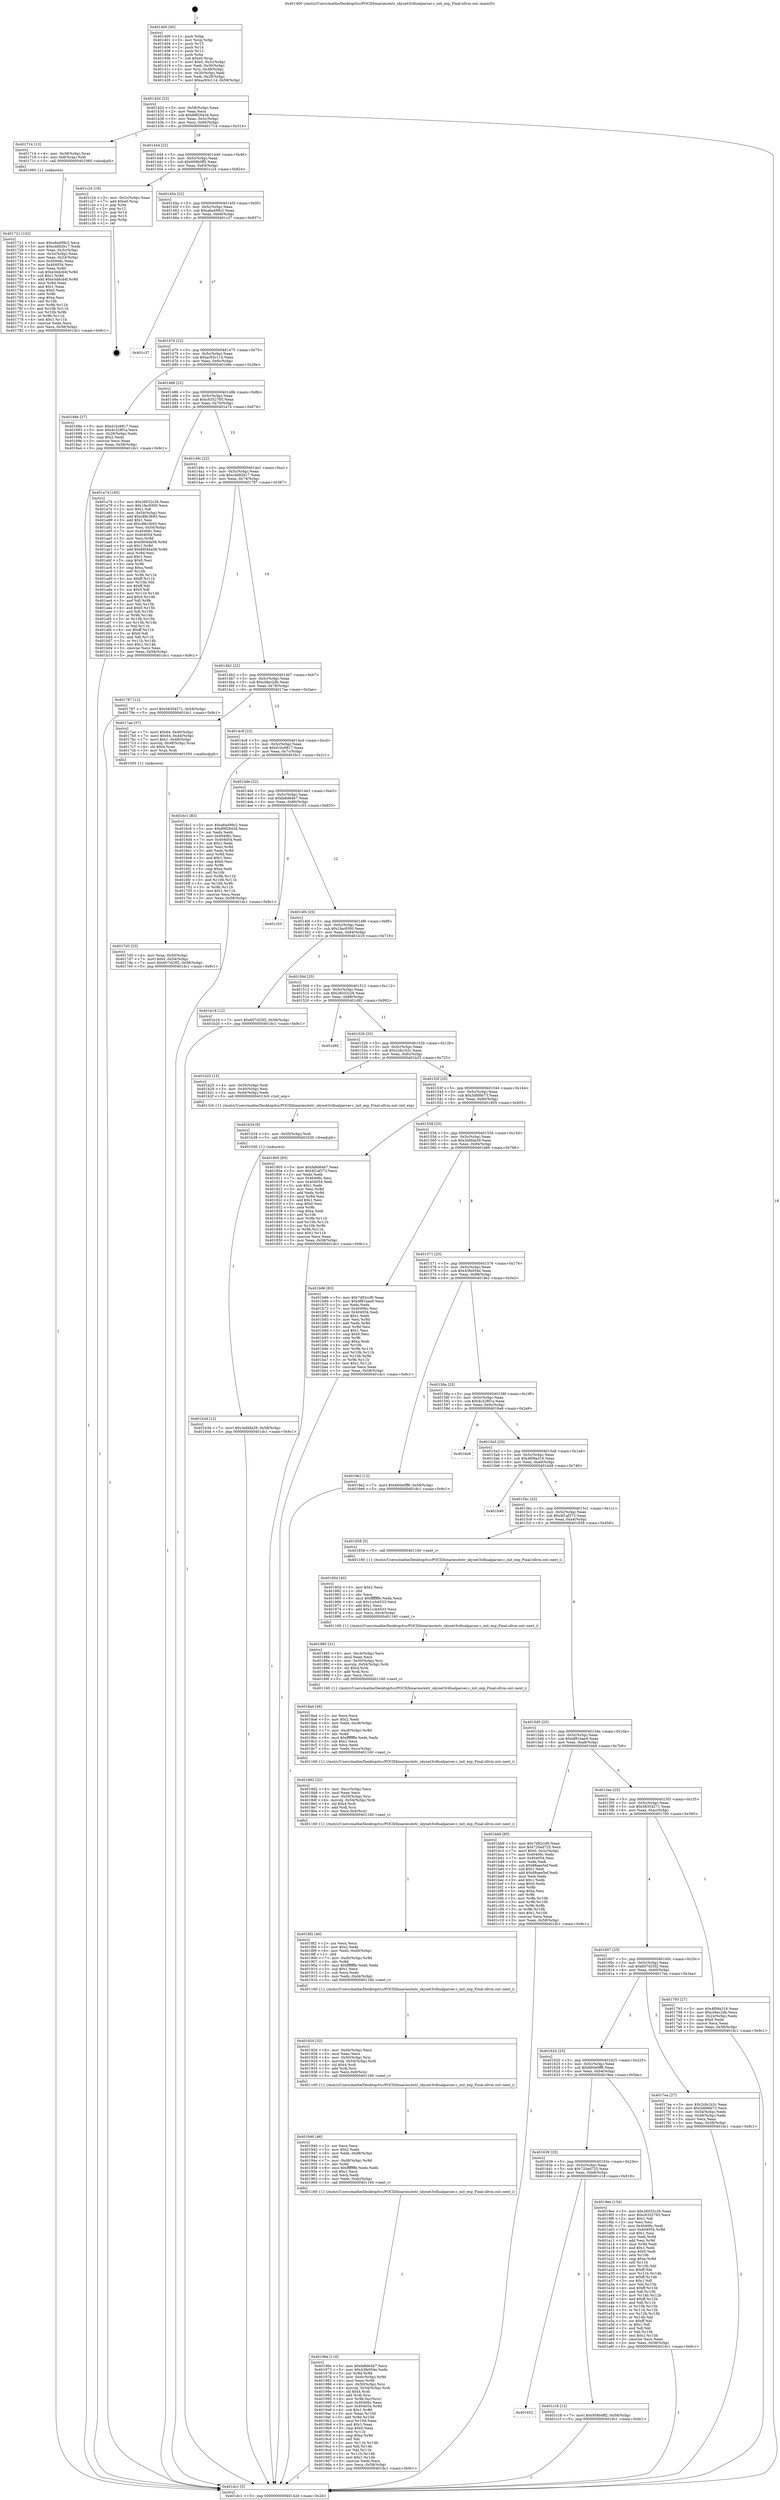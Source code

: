 digraph "0x401400" {
  label = "0x401400 (/mnt/c/Users/mathe/Desktop/tcc/POCII/binaries/extr_skynet3rdlualparser.c_init_exp_Final-ollvm.out::main(0))"
  labelloc = "t"
  node[shape=record]

  Entry [label="",width=0.3,height=0.3,shape=circle,fillcolor=black,style=filled]
  "0x40142d" [label="{
     0x40142d [23]\l
     | [instrs]\l
     &nbsp;&nbsp;0x40142d \<+3\>: mov -0x58(%rbp),%eax\l
     &nbsp;&nbsp;0x401430 \<+2\>: mov %eax,%ecx\l
     &nbsp;&nbsp;0x401432 \<+6\>: sub $0x89f2843d,%ecx\l
     &nbsp;&nbsp;0x401438 \<+3\>: mov %eax,-0x5c(%rbp)\l
     &nbsp;&nbsp;0x40143b \<+3\>: mov %ecx,-0x60(%rbp)\l
     &nbsp;&nbsp;0x40143e \<+6\>: je 0000000000401714 \<main+0x314\>\l
  }"]
  "0x401714" [label="{
     0x401714 [13]\l
     | [instrs]\l
     &nbsp;&nbsp;0x401714 \<+4\>: mov -0x38(%rbp),%rax\l
     &nbsp;&nbsp;0x401718 \<+4\>: mov 0x8(%rax),%rdi\l
     &nbsp;&nbsp;0x40171c \<+5\>: call 0000000000401060 \<atoi@plt\>\l
     | [calls]\l
     &nbsp;&nbsp;0x401060 \{1\} (unknown)\l
  }"]
  "0x401444" [label="{
     0x401444 [22]\l
     | [instrs]\l
     &nbsp;&nbsp;0x401444 \<+5\>: jmp 0000000000401449 \<main+0x49\>\l
     &nbsp;&nbsp;0x401449 \<+3\>: mov -0x5c(%rbp),%eax\l
     &nbsp;&nbsp;0x40144c \<+5\>: sub $0x958b0ff2,%eax\l
     &nbsp;&nbsp;0x401451 \<+3\>: mov %eax,-0x64(%rbp)\l
     &nbsp;&nbsp;0x401454 \<+6\>: je 0000000000401c24 \<main+0x824\>\l
  }"]
  Exit [label="",width=0.3,height=0.3,shape=circle,fillcolor=black,style=filled,peripheries=2]
  "0x401c24" [label="{
     0x401c24 [19]\l
     | [instrs]\l
     &nbsp;&nbsp;0x401c24 \<+3\>: mov -0x2c(%rbp),%eax\l
     &nbsp;&nbsp;0x401c27 \<+7\>: add $0xe0,%rsp\l
     &nbsp;&nbsp;0x401c2e \<+1\>: pop %rbx\l
     &nbsp;&nbsp;0x401c2f \<+2\>: pop %r12\l
     &nbsp;&nbsp;0x401c31 \<+2\>: pop %r14\l
     &nbsp;&nbsp;0x401c33 \<+2\>: pop %r15\l
     &nbsp;&nbsp;0x401c35 \<+1\>: pop %rbp\l
     &nbsp;&nbsp;0x401c36 \<+1\>: ret\l
  }"]
  "0x40145a" [label="{
     0x40145a [22]\l
     | [instrs]\l
     &nbsp;&nbsp;0x40145a \<+5\>: jmp 000000000040145f \<main+0x5f\>\l
     &nbsp;&nbsp;0x40145f \<+3\>: mov -0x5c(%rbp),%eax\l
     &nbsp;&nbsp;0x401462 \<+5\>: sub $0xa6a499c2,%eax\l
     &nbsp;&nbsp;0x401467 \<+3\>: mov %eax,-0x68(%rbp)\l
     &nbsp;&nbsp;0x40146a \<+6\>: je 0000000000401c37 \<main+0x837\>\l
  }"]
  "0x401652" [label="{
     0x401652\l
  }", style=dashed]
  "0x401c37" [label="{
     0x401c37\l
  }", style=dashed]
  "0x401470" [label="{
     0x401470 [22]\l
     | [instrs]\l
     &nbsp;&nbsp;0x401470 \<+5\>: jmp 0000000000401475 \<main+0x75\>\l
     &nbsp;&nbsp;0x401475 \<+3\>: mov -0x5c(%rbp),%eax\l
     &nbsp;&nbsp;0x401478 \<+5\>: sub $0xac93c114,%eax\l
     &nbsp;&nbsp;0x40147d \<+3\>: mov %eax,-0x6c(%rbp)\l
     &nbsp;&nbsp;0x401480 \<+6\>: je 000000000040168e \<main+0x28e\>\l
  }"]
  "0x401c18" [label="{
     0x401c18 [12]\l
     | [instrs]\l
     &nbsp;&nbsp;0x401c18 \<+7\>: movl $0x958b0ff2,-0x58(%rbp)\l
     &nbsp;&nbsp;0x401c1f \<+5\>: jmp 0000000000401dc1 \<main+0x9c1\>\l
  }"]
  "0x40168e" [label="{
     0x40168e [27]\l
     | [instrs]\l
     &nbsp;&nbsp;0x40168e \<+5\>: mov $0xd1bc6817,%eax\l
     &nbsp;&nbsp;0x401693 \<+5\>: mov $0x4c328f1a,%ecx\l
     &nbsp;&nbsp;0x401698 \<+3\>: mov -0x28(%rbp),%edx\l
     &nbsp;&nbsp;0x40169b \<+3\>: cmp $0x2,%edx\l
     &nbsp;&nbsp;0x40169e \<+3\>: cmovne %ecx,%eax\l
     &nbsp;&nbsp;0x4016a1 \<+3\>: mov %eax,-0x58(%rbp)\l
     &nbsp;&nbsp;0x4016a4 \<+5\>: jmp 0000000000401dc1 \<main+0x9c1\>\l
  }"]
  "0x401486" [label="{
     0x401486 [22]\l
     | [instrs]\l
     &nbsp;&nbsp;0x401486 \<+5\>: jmp 000000000040148b \<main+0x8b\>\l
     &nbsp;&nbsp;0x40148b \<+3\>: mov -0x5c(%rbp),%eax\l
     &nbsp;&nbsp;0x40148e \<+5\>: sub $0xc6352765,%eax\l
     &nbsp;&nbsp;0x401493 \<+3\>: mov %eax,-0x70(%rbp)\l
     &nbsp;&nbsp;0x401496 \<+6\>: je 0000000000401a74 \<main+0x674\>\l
  }"]
  "0x401dc1" [label="{
     0x401dc1 [5]\l
     | [instrs]\l
     &nbsp;&nbsp;0x401dc1 \<+5\>: jmp 000000000040142d \<main+0x2d\>\l
  }"]
  "0x401400" [label="{
     0x401400 [45]\l
     | [instrs]\l
     &nbsp;&nbsp;0x401400 \<+1\>: push %rbp\l
     &nbsp;&nbsp;0x401401 \<+3\>: mov %rsp,%rbp\l
     &nbsp;&nbsp;0x401404 \<+2\>: push %r15\l
     &nbsp;&nbsp;0x401406 \<+2\>: push %r14\l
     &nbsp;&nbsp;0x401408 \<+2\>: push %r12\l
     &nbsp;&nbsp;0x40140a \<+1\>: push %rbx\l
     &nbsp;&nbsp;0x40140b \<+7\>: sub $0xe0,%rsp\l
     &nbsp;&nbsp;0x401412 \<+7\>: movl $0x0,-0x2c(%rbp)\l
     &nbsp;&nbsp;0x401419 \<+3\>: mov %edi,-0x30(%rbp)\l
     &nbsp;&nbsp;0x40141c \<+4\>: mov %rsi,-0x38(%rbp)\l
     &nbsp;&nbsp;0x401420 \<+3\>: mov -0x30(%rbp),%edi\l
     &nbsp;&nbsp;0x401423 \<+3\>: mov %edi,-0x28(%rbp)\l
     &nbsp;&nbsp;0x401426 \<+7\>: movl $0xac93c114,-0x58(%rbp)\l
  }"]
  "0x401b3d" [label="{
     0x401b3d [12]\l
     | [instrs]\l
     &nbsp;&nbsp;0x401b3d \<+7\>: movl $0x3efdda39,-0x58(%rbp)\l
     &nbsp;&nbsp;0x401b44 \<+5\>: jmp 0000000000401dc1 \<main+0x9c1\>\l
  }"]
  "0x401a74" [label="{
     0x401a74 [165]\l
     | [instrs]\l
     &nbsp;&nbsp;0x401a74 \<+5\>: mov $0x26032c26,%eax\l
     &nbsp;&nbsp;0x401a79 \<+5\>: mov $0x1fac9300,%ecx\l
     &nbsp;&nbsp;0x401a7e \<+2\>: mov $0x1,%dl\l
     &nbsp;&nbsp;0x401a80 \<+3\>: mov -0x54(%rbp),%esi\l
     &nbsp;&nbsp;0x401a83 \<+6\>: add $0xc88c3b93,%esi\l
     &nbsp;&nbsp;0x401a89 \<+3\>: add $0x1,%esi\l
     &nbsp;&nbsp;0x401a8c \<+6\>: sub $0xc88c3b93,%esi\l
     &nbsp;&nbsp;0x401a92 \<+3\>: mov %esi,-0x54(%rbp)\l
     &nbsp;&nbsp;0x401a95 \<+7\>: mov 0x40406c,%esi\l
     &nbsp;&nbsp;0x401a9c \<+7\>: mov 0x404054,%edi\l
     &nbsp;&nbsp;0x401aa3 \<+3\>: mov %esi,%r8d\l
     &nbsp;&nbsp;0x401aa6 \<+7\>: sub $0xfd04da58,%r8d\l
     &nbsp;&nbsp;0x401aad \<+4\>: sub $0x1,%r8d\l
     &nbsp;&nbsp;0x401ab1 \<+7\>: add $0xfd04da58,%r8d\l
     &nbsp;&nbsp;0x401ab8 \<+4\>: imul %r8d,%esi\l
     &nbsp;&nbsp;0x401abc \<+3\>: and $0x1,%esi\l
     &nbsp;&nbsp;0x401abf \<+3\>: cmp $0x0,%esi\l
     &nbsp;&nbsp;0x401ac2 \<+4\>: sete %r9b\l
     &nbsp;&nbsp;0x401ac6 \<+3\>: cmp $0xa,%edi\l
     &nbsp;&nbsp;0x401ac9 \<+4\>: setl %r10b\l
     &nbsp;&nbsp;0x401acd \<+3\>: mov %r9b,%r11b\l
     &nbsp;&nbsp;0x401ad0 \<+4\>: xor $0xff,%r11b\l
     &nbsp;&nbsp;0x401ad4 \<+3\>: mov %r10b,%bl\l
     &nbsp;&nbsp;0x401ad7 \<+3\>: xor $0xff,%bl\l
     &nbsp;&nbsp;0x401ada \<+3\>: xor $0x0,%dl\l
     &nbsp;&nbsp;0x401add \<+3\>: mov %r11b,%r14b\l
     &nbsp;&nbsp;0x401ae0 \<+4\>: and $0x0,%r14b\l
     &nbsp;&nbsp;0x401ae4 \<+3\>: and %dl,%r9b\l
     &nbsp;&nbsp;0x401ae7 \<+3\>: mov %bl,%r15b\l
     &nbsp;&nbsp;0x401aea \<+4\>: and $0x0,%r15b\l
     &nbsp;&nbsp;0x401aee \<+3\>: and %dl,%r10b\l
     &nbsp;&nbsp;0x401af1 \<+3\>: or %r9b,%r14b\l
     &nbsp;&nbsp;0x401af4 \<+3\>: or %r10b,%r15b\l
     &nbsp;&nbsp;0x401af7 \<+3\>: xor %r15b,%r14b\l
     &nbsp;&nbsp;0x401afa \<+3\>: or %bl,%r11b\l
     &nbsp;&nbsp;0x401afd \<+4\>: xor $0xff,%r11b\l
     &nbsp;&nbsp;0x401b01 \<+3\>: or $0x0,%dl\l
     &nbsp;&nbsp;0x401b04 \<+3\>: and %dl,%r11b\l
     &nbsp;&nbsp;0x401b07 \<+3\>: or %r11b,%r14b\l
     &nbsp;&nbsp;0x401b0a \<+4\>: test $0x1,%r14b\l
     &nbsp;&nbsp;0x401b0e \<+3\>: cmovne %ecx,%eax\l
     &nbsp;&nbsp;0x401b11 \<+3\>: mov %eax,-0x58(%rbp)\l
     &nbsp;&nbsp;0x401b14 \<+5\>: jmp 0000000000401dc1 \<main+0x9c1\>\l
  }"]
  "0x40149c" [label="{
     0x40149c [22]\l
     | [instrs]\l
     &nbsp;&nbsp;0x40149c \<+5\>: jmp 00000000004014a1 \<main+0xa1\>\l
     &nbsp;&nbsp;0x4014a1 \<+3\>: mov -0x5c(%rbp),%eax\l
     &nbsp;&nbsp;0x4014a4 \<+5\>: sub $0xcdd92b17,%eax\l
     &nbsp;&nbsp;0x4014a9 \<+3\>: mov %eax,-0x74(%rbp)\l
     &nbsp;&nbsp;0x4014ac \<+6\>: je 0000000000401787 \<main+0x387\>\l
  }"]
  "0x401b34" [label="{
     0x401b34 [9]\l
     | [instrs]\l
     &nbsp;&nbsp;0x401b34 \<+4\>: mov -0x50(%rbp),%rdi\l
     &nbsp;&nbsp;0x401b38 \<+5\>: call 0000000000401030 \<free@plt\>\l
     | [calls]\l
     &nbsp;&nbsp;0x401030 \{1\} (unknown)\l
  }"]
  "0x401787" [label="{
     0x401787 [12]\l
     | [instrs]\l
     &nbsp;&nbsp;0x401787 \<+7\>: movl $0x58354271,-0x58(%rbp)\l
     &nbsp;&nbsp;0x40178e \<+5\>: jmp 0000000000401dc1 \<main+0x9c1\>\l
  }"]
  "0x4014b2" [label="{
     0x4014b2 [22]\l
     | [instrs]\l
     &nbsp;&nbsp;0x4014b2 \<+5\>: jmp 00000000004014b7 \<main+0xb7\>\l
     &nbsp;&nbsp;0x4014b7 \<+3\>: mov -0x5c(%rbp),%eax\l
     &nbsp;&nbsp;0x4014ba \<+5\>: sub $0xcf4ec2db,%eax\l
     &nbsp;&nbsp;0x4014bf \<+3\>: mov %eax,-0x78(%rbp)\l
     &nbsp;&nbsp;0x4014c2 \<+6\>: je 00000000004017ae \<main+0x3ae\>\l
  }"]
  "0x401639" [label="{
     0x401639 [25]\l
     | [instrs]\l
     &nbsp;&nbsp;0x401639 \<+5\>: jmp 000000000040163e \<main+0x23e\>\l
     &nbsp;&nbsp;0x40163e \<+3\>: mov -0x5c(%rbp),%eax\l
     &nbsp;&nbsp;0x401641 \<+5\>: sub $0x720ad725,%eax\l
     &nbsp;&nbsp;0x401646 \<+6\>: mov %eax,-0xb8(%rbp)\l
     &nbsp;&nbsp;0x40164c \<+6\>: je 0000000000401c18 \<main+0x818\>\l
  }"]
  "0x4017ae" [label="{
     0x4017ae [37]\l
     | [instrs]\l
     &nbsp;&nbsp;0x4017ae \<+7\>: movl $0x64,-0x40(%rbp)\l
     &nbsp;&nbsp;0x4017b5 \<+7\>: movl $0x64,-0x44(%rbp)\l
     &nbsp;&nbsp;0x4017bc \<+7\>: movl $0x1,-0x48(%rbp)\l
     &nbsp;&nbsp;0x4017c3 \<+4\>: movslq -0x48(%rbp),%rax\l
     &nbsp;&nbsp;0x4017c7 \<+4\>: shl $0x4,%rax\l
     &nbsp;&nbsp;0x4017cb \<+3\>: mov %rax,%rdi\l
     &nbsp;&nbsp;0x4017ce \<+5\>: call 0000000000401050 \<malloc@plt\>\l
     | [calls]\l
     &nbsp;&nbsp;0x401050 \{1\} (unknown)\l
  }"]
  "0x4014c8" [label="{
     0x4014c8 [22]\l
     | [instrs]\l
     &nbsp;&nbsp;0x4014c8 \<+5\>: jmp 00000000004014cd \<main+0xcd\>\l
     &nbsp;&nbsp;0x4014cd \<+3\>: mov -0x5c(%rbp),%eax\l
     &nbsp;&nbsp;0x4014d0 \<+5\>: sub $0xd1bc6817,%eax\l
     &nbsp;&nbsp;0x4014d5 \<+3\>: mov %eax,-0x7c(%rbp)\l
     &nbsp;&nbsp;0x4014d8 \<+6\>: je 00000000004016c1 \<main+0x2c1\>\l
  }"]
  "0x4019ee" [label="{
     0x4019ee [134]\l
     | [instrs]\l
     &nbsp;&nbsp;0x4019ee \<+5\>: mov $0x26032c26,%eax\l
     &nbsp;&nbsp;0x4019f3 \<+5\>: mov $0xc6352765,%ecx\l
     &nbsp;&nbsp;0x4019f8 \<+2\>: mov $0x1,%dl\l
     &nbsp;&nbsp;0x4019fa \<+2\>: xor %esi,%esi\l
     &nbsp;&nbsp;0x4019fc \<+7\>: mov 0x40406c,%edi\l
     &nbsp;&nbsp;0x401a03 \<+8\>: mov 0x404054,%r8d\l
     &nbsp;&nbsp;0x401a0b \<+3\>: sub $0x1,%esi\l
     &nbsp;&nbsp;0x401a0e \<+3\>: mov %edi,%r9d\l
     &nbsp;&nbsp;0x401a11 \<+3\>: add %esi,%r9d\l
     &nbsp;&nbsp;0x401a14 \<+4\>: imul %r9d,%edi\l
     &nbsp;&nbsp;0x401a18 \<+3\>: and $0x1,%edi\l
     &nbsp;&nbsp;0x401a1b \<+3\>: cmp $0x0,%edi\l
     &nbsp;&nbsp;0x401a1e \<+4\>: sete %r10b\l
     &nbsp;&nbsp;0x401a22 \<+4\>: cmp $0xa,%r8d\l
     &nbsp;&nbsp;0x401a26 \<+4\>: setl %r11b\l
     &nbsp;&nbsp;0x401a2a \<+3\>: mov %r10b,%bl\l
     &nbsp;&nbsp;0x401a2d \<+3\>: xor $0xff,%bl\l
     &nbsp;&nbsp;0x401a30 \<+3\>: mov %r11b,%r14b\l
     &nbsp;&nbsp;0x401a33 \<+4\>: xor $0xff,%r14b\l
     &nbsp;&nbsp;0x401a37 \<+3\>: xor $0x1,%dl\l
     &nbsp;&nbsp;0x401a3a \<+3\>: mov %bl,%r15b\l
     &nbsp;&nbsp;0x401a3d \<+4\>: and $0xff,%r15b\l
     &nbsp;&nbsp;0x401a41 \<+3\>: and %dl,%r10b\l
     &nbsp;&nbsp;0x401a44 \<+3\>: mov %r14b,%r12b\l
     &nbsp;&nbsp;0x401a47 \<+4\>: and $0xff,%r12b\l
     &nbsp;&nbsp;0x401a4b \<+3\>: and %dl,%r11b\l
     &nbsp;&nbsp;0x401a4e \<+3\>: or %r10b,%r15b\l
     &nbsp;&nbsp;0x401a51 \<+3\>: or %r11b,%r12b\l
     &nbsp;&nbsp;0x401a54 \<+3\>: xor %r12b,%r15b\l
     &nbsp;&nbsp;0x401a57 \<+3\>: or %r14b,%bl\l
     &nbsp;&nbsp;0x401a5a \<+3\>: xor $0xff,%bl\l
     &nbsp;&nbsp;0x401a5d \<+3\>: or $0x1,%dl\l
     &nbsp;&nbsp;0x401a60 \<+2\>: and %dl,%bl\l
     &nbsp;&nbsp;0x401a62 \<+3\>: or %bl,%r15b\l
     &nbsp;&nbsp;0x401a65 \<+4\>: test $0x1,%r15b\l
     &nbsp;&nbsp;0x401a69 \<+3\>: cmovne %ecx,%eax\l
     &nbsp;&nbsp;0x401a6c \<+3\>: mov %eax,-0x58(%rbp)\l
     &nbsp;&nbsp;0x401a6f \<+5\>: jmp 0000000000401dc1 \<main+0x9c1\>\l
  }"]
  "0x4016c1" [label="{
     0x4016c1 [83]\l
     | [instrs]\l
     &nbsp;&nbsp;0x4016c1 \<+5\>: mov $0xa6a499c2,%eax\l
     &nbsp;&nbsp;0x4016c6 \<+5\>: mov $0x89f2843d,%ecx\l
     &nbsp;&nbsp;0x4016cb \<+2\>: xor %edx,%edx\l
     &nbsp;&nbsp;0x4016cd \<+7\>: mov 0x40406c,%esi\l
     &nbsp;&nbsp;0x4016d4 \<+7\>: mov 0x404054,%edi\l
     &nbsp;&nbsp;0x4016db \<+3\>: sub $0x1,%edx\l
     &nbsp;&nbsp;0x4016de \<+3\>: mov %esi,%r8d\l
     &nbsp;&nbsp;0x4016e1 \<+3\>: add %edx,%r8d\l
     &nbsp;&nbsp;0x4016e4 \<+4\>: imul %r8d,%esi\l
     &nbsp;&nbsp;0x4016e8 \<+3\>: and $0x1,%esi\l
     &nbsp;&nbsp;0x4016eb \<+3\>: cmp $0x0,%esi\l
     &nbsp;&nbsp;0x4016ee \<+4\>: sete %r9b\l
     &nbsp;&nbsp;0x4016f2 \<+3\>: cmp $0xa,%edi\l
     &nbsp;&nbsp;0x4016f5 \<+4\>: setl %r10b\l
     &nbsp;&nbsp;0x4016f9 \<+3\>: mov %r9b,%r11b\l
     &nbsp;&nbsp;0x4016fc \<+3\>: and %r10b,%r11b\l
     &nbsp;&nbsp;0x4016ff \<+3\>: xor %r10b,%r9b\l
     &nbsp;&nbsp;0x401702 \<+3\>: or %r9b,%r11b\l
     &nbsp;&nbsp;0x401705 \<+4\>: test $0x1,%r11b\l
     &nbsp;&nbsp;0x401709 \<+3\>: cmovne %ecx,%eax\l
     &nbsp;&nbsp;0x40170c \<+3\>: mov %eax,-0x58(%rbp)\l
     &nbsp;&nbsp;0x40170f \<+5\>: jmp 0000000000401dc1 \<main+0x9c1\>\l
  }"]
  "0x4014de" [label="{
     0x4014de [22]\l
     | [instrs]\l
     &nbsp;&nbsp;0x4014de \<+5\>: jmp 00000000004014e3 \<main+0xe3\>\l
     &nbsp;&nbsp;0x4014e3 \<+3\>: mov -0x5c(%rbp),%eax\l
     &nbsp;&nbsp;0x4014e6 \<+5\>: sub $0xfa8d64b7,%eax\l
     &nbsp;&nbsp;0x4014eb \<+3\>: mov %eax,-0x80(%rbp)\l
     &nbsp;&nbsp;0x4014ee \<+6\>: je 0000000000401c53 \<main+0x853\>\l
  }"]
  "0x401721" [label="{
     0x401721 [102]\l
     | [instrs]\l
     &nbsp;&nbsp;0x401721 \<+5\>: mov $0xa6a499c2,%ecx\l
     &nbsp;&nbsp;0x401726 \<+5\>: mov $0xcdd92b17,%edx\l
     &nbsp;&nbsp;0x40172b \<+3\>: mov %eax,-0x3c(%rbp)\l
     &nbsp;&nbsp;0x40172e \<+3\>: mov -0x3c(%rbp),%eax\l
     &nbsp;&nbsp;0x401731 \<+3\>: mov %eax,-0x24(%rbp)\l
     &nbsp;&nbsp;0x401734 \<+7\>: mov 0x40406c,%eax\l
     &nbsp;&nbsp;0x40173b \<+7\>: mov 0x404054,%esi\l
     &nbsp;&nbsp;0x401742 \<+3\>: mov %eax,%r8d\l
     &nbsp;&nbsp;0x401745 \<+7\>: sub $0xe3ddcd4f,%r8d\l
     &nbsp;&nbsp;0x40174c \<+4\>: sub $0x1,%r8d\l
     &nbsp;&nbsp;0x401750 \<+7\>: add $0xe3ddcd4f,%r8d\l
     &nbsp;&nbsp;0x401757 \<+4\>: imul %r8d,%eax\l
     &nbsp;&nbsp;0x40175b \<+3\>: and $0x1,%eax\l
     &nbsp;&nbsp;0x40175e \<+3\>: cmp $0x0,%eax\l
     &nbsp;&nbsp;0x401761 \<+4\>: sete %r9b\l
     &nbsp;&nbsp;0x401765 \<+3\>: cmp $0xa,%esi\l
     &nbsp;&nbsp;0x401768 \<+4\>: setl %r10b\l
     &nbsp;&nbsp;0x40176c \<+3\>: mov %r9b,%r11b\l
     &nbsp;&nbsp;0x40176f \<+3\>: and %r10b,%r11b\l
     &nbsp;&nbsp;0x401772 \<+3\>: xor %r10b,%r9b\l
     &nbsp;&nbsp;0x401775 \<+3\>: or %r9b,%r11b\l
     &nbsp;&nbsp;0x401778 \<+4\>: test $0x1,%r11b\l
     &nbsp;&nbsp;0x40177c \<+3\>: cmovne %edx,%ecx\l
     &nbsp;&nbsp;0x40177f \<+3\>: mov %ecx,-0x58(%rbp)\l
     &nbsp;&nbsp;0x401782 \<+5\>: jmp 0000000000401dc1 \<main+0x9c1\>\l
  }"]
  "0x40196e" [label="{
     0x40196e [116]\l
     | [instrs]\l
     &nbsp;&nbsp;0x40196e \<+5\>: mov $0xfa8d64b7,%ecx\l
     &nbsp;&nbsp;0x401973 \<+5\>: mov $0x43fe054e,%edx\l
     &nbsp;&nbsp;0x401978 \<+3\>: xor %r8d,%r8d\l
     &nbsp;&nbsp;0x40197b \<+7\>: mov -0xdc(%rbp),%r9d\l
     &nbsp;&nbsp;0x401982 \<+4\>: imul %eax,%r9d\l
     &nbsp;&nbsp;0x401986 \<+4\>: mov -0x50(%rbp),%rsi\l
     &nbsp;&nbsp;0x40198a \<+4\>: movslq -0x54(%rbp),%rdi\l
     &nbsp;&nbsp;0x40198e \<+4\>: shl $0x4,%rdi\l
     &nbsp;&nbsp;0x401992 \<+3\>: add %rdi,%rsi\l
     &nbsp;&nbsp;0x401995 \<+4\>: mov %r9d,0xc(%rsi)\l
     &nbsp;&nbsp;0x401999 \<+7\>: mov 0x40406c,%eax\l
     &nbsp;&nbsp;0x4019a0 \<+8\>: mov 0x404054,%r9d\l
     &nbsp;&nbsp;0x4019a8 \<+4\>: sub $0x1,%r8d\l
     &nbsp;&nbsp;0x4019ac \<+3\>: mov %eax,%r10d\l
     &nbsp;&nbsp;0x4019af \<+3\>: add %r8d,%r10d\l
     &nbsp;&nbsp;0x4019b2 \<+4\>: imul %r10d,%eax\l
     &nbsp;&nbsp;0x4019b6 \<+3\>: and $0x1,%eax\l
     &nbsp;&nbsp;0x4019b9 \<+3\>: cmp $0x0,%eax\l
     &nbsp;&nbsp;0x4019bc \<+4\>: sete %r11b\l
     &nbsp;&nbsp;0x4019c0 \<+4\>: cmp $0xa,%r9d\l
     &nbsp;&nbsp;0x4019c4 \<+3\>: setl %bl\l
     &nbsp;&nbsp;0x4019c7 \<+3\>: mov %r11b,%r14b\l
     &nbsp;&nbsp;0x4019ca \<+3\>: and %bl,%r14b\l
     &nbsp;&nbsp;0x4019cd \<+3\>: xor %bl,%r11b\l
     &nbsp;&nbsp;0x4019d0 \<+3\>: or %r11b,%r14b\l
     &nbsp;&nbsp;0x4019d3 \<+4\>: test $0x1,%r14b\l
     &nbsp;&nbsp;0x4019d7 \<+3\>: cmovne %edx,%ecx\l
     &nbsp;&nbsp;0x4019da \<+3\>: mov %ecx,-0x58(%rbp)\l
     &nbsp;&nbsp;0x4019dd \<+5\>: jmp 0000000000401dc1 \<main+0x9c1\>\l
  }"]
  "0x401c53" [label="{
     0x401c53\l
  }", style=dashed]
  "0x4014f4" [label="{
     0x4014f4 [25]\l
     | [instrs]\l
     &nbsp;&nbsp;0x4014f4 \<+5\>: jmp 00000000004014f9 \<main+0xf9\>\l
     &nbsp;&nbsp;0x4014f9 \<+3\>: mov -0x5c(%rbp),%eax\l
     &nbsp;&nbsp;0x4014fc \<+5\>: sub $0x1fac9300,%eax\l
     &nbsp;&nbsp;0x401501 \<+6\>: mov %eax,-0x84(%rbp)\l
     &nbsp;&nbsp;0x401507 \<+6\>: je 0000000000401b19 \<main+0x719\>\l
  }"]
  "0x401940" [label="{
     0x401940 [46]\l
     | [instrs]\l
     &nbsp;&nbsp;0x401940 \<+2\>: xor %ecx,%ecx\l
     &nbsp;&nbsp;0x401942 \<+5\>: mov $0x2,%edx\l
     &nbsp;&nbsp;0x401947 \<+6\>: mov %edx,-0xd8(%rbp)\l
     &nbsp;&nbsp;0x40194d \<+1\>: cltd\l
     &nbsp;&nbsp;0x40194e \<+7\>: mov -0xd8(%rbp),%r8d\l
     &nbsp;&nbsp;0x401955 \<+3\>: idiv %r8d\l
     &nbsp;&nbsp;0x401958 \<+6\>: imul $0xfffffffe,%edx,%edx\l
     &nbsp;&nbsp;0x40195e \<+3\>: sub $0x1,%ecx\l
     &nbsp;&nbsp;0x401961 \<+2\>: sub %ecx,%edx\l
     &nbsp;&nbsp;0x401963 \<+6\>: mov %edx,-0xdc(%rbp)\l
     &nbsp;&nbsp;0x401969 \<+5\>: call 0000000000401160 \<next_i\>\l
     | [calls]\l
     &nbsp;&nbsp;0x401160 \{1\} (/mnt/c/Users/mathe/Desktop/tcc/POCII/binaries/extr_skynet3rdlualparser.c_init_exp_Final-ollvm.out::next_i)\l
  }"]
  "0x401b19" [label="{
     0x401b19 [12]\l
     | [instrs]\l
     &nbsp;&nbsp;0x401b19 \<+7\>: movl $0x607d25f2,-0x58(%rbp)\l
     &nbsp;&nbsp;0x401b20 \<+5\>: jmp 0000000000401dc1 \<main+0x9c1\>\l
  }"]
  "0x40150d" [label="{
     0x40150d [25]\l
     | [instrs]\l
     &nbsp;&nbsp;0x40150d \<+5\>: jmp 0000000000401512 \<main+0x112\>\l
     &nbsp;&nbsp;0x401512 \<+3\>: mov -0x5c(%rbp),%eax\l
     &nbsp;&nbsp;0x401515 \<+5\>: sub $0x26032c26,%eax\l
     &nbsp;&nbsp;0x40151a \<+6\>: mov %eax,-0x88(%rbp)\l
     &nbsp;&nbsp;0x401520 \<+6\>: je 0000000000401d92 \<main+0x992\>\l
  }"]
  "0x401920" [label="{
     0x401920 [32]\l
     | [instrs]\l
     &nbsp;&nbsp;0x401920 \<+6\>: mov -0xd4(%rbp),%ecx\l
     &nbsp;&nbsp;0x401926 \<+3\>: imul %eax,%ecx\l
     &nbsp;&nbsp;0x401929 \<+4\>: mov -0x50(%rbp),%rsi\l
     &nbsp;&nbsp;0x40192d \<+4\>: movslq -0x54(%rbp),%rdi\l
     &nbsp;&nbsp;0x401931 \<+4\>: shl $0x4,%rdi\l
     &nbsp;&nbsp;0x401935 \<+3\>: add %rdi,%rsi\l
     &nbsp;&nbsp;0x401938 \<+3\>: mov %ecx,0x8(%rsi)\l
     &nbsp;&nbsp;0x40193b \<+5\>: call 0000000000401160 \<next_i\>\l
     | [calls]\l
     &nbsp;&nbsp;0x401160 \{1\} (/mnt/c/Users/mathe/Desktop/tcc/POCII/binaries/extr_skynet3rdlualparser.c_init_exp_Final-ollvm.out::next_i)\l
  }"]
  "0x401d92" [label="{
     0x401d92\l
  }", style=dashed]
  "0x401526" [label="{
     0x401526 [25]\l
     | [instrs]\l
     &nbsp;&nbsp;0x401526 \<+5\>: jmp 000000000040152b \<main+0x12b\>\l
     &nbsp;&nbsp;0x40152b \<+3\>: mov -0x5c(%rbp),%eax\l
     &nbsp;&nbsp;0x40152e \<+5\>: sub $0x2cfa1b2c,%eax\l
     &nbsp;&nbsp;0x401533 \<+6\>: mov %eax,-0x8c(%rbp)\l
     &nbsp;&nbsp;0x401539 \<+6\>: je 0000000000401b25 \<main+0x725\>\l
  }"]
  "0x4018f2" [label="{
     0x4018f2 [46]\l
     | [instrs]\l
     &nbsp;&nbsp;0x4018f2 \<+2\>: xor %ecx,%ecx\l
     &nbsp;&nbsp;0x4018f4 \<+5\>: mov $0x2,%edx\l
     &nbsp;&nbsp;0x4018f9 \<+6\>: mov %edx,-0xd0(%rbp)\l
     &nbsp;&nbsp;0x4018ff \<+1\>: cltd\l
     &nbsp;&nbsp;0x401900 \<+7\>: mov -0xd0(%rbp),%r8d\l
     &nbsp;&nbsp;0x401907 \<+3\>: idiv %r8d\l
     &nbsp;&nbsp;0x40190a \<+6\>: imul $0xfffffffe,%edx,%edx\l
     &nbsp;&nbsp;0x401910 \<+3\>: sub $0x1,%ecx\l
     &nbsp;&nbsp;0x401913 \<+2\>: sub %ecx,%edx\l
     &nbsp;&nbsp;0x401915 \<+6\>: mov %edx,-0xd4(%rbp)\l
     &nbsp;&nbsp;0x40191b \<+5\>: call 0000000000401160 \<next_i\>\l
     | [calls]\l
     &nbsp;&nbsp;0x401160 \{1\} (/mnt/c/Users/mathe/Desktop/tcc/POCII/binaries/extr_skynet3rdlualparser.c_init_exp_Final-ollvm.out::next_i)\l
  }"]
  "0x401b25" [label="{
     0x401b25 [15]\l
     | [instrs]\l
     &nbsp;&nbsp;0x401b25 \<+4\>: mov -0x50(%rbp),%rdi\l
     &nbsp;&nbsp;0x401b29 \<+3\>: mov -0x40(%rbp),%esi\l
     &nbsp;&nbsp;0x401b2c \<+3\>: mov -0x44(%rbp),%edx\l
     &nbsp;&nbsp;0x401b2f \<+5\>: call 00000000004013c0 \<init_exp\>\l
     | [calls]\l
     &nbsp;&nbsp;0x4013c0 \{1\} (/mnt/c/Users/mathe/Desktop/tcc/POCII/binaries/extr_skynet3rdlualparser.c_init_exp_Final-ollvm.out::init_exp)\l
  }"]
  "0x40153f" [label="{
     0x40153f [25]\l
     | [instrs]\l
     &nbsp;&nbsp;0x40153f \<+5\>: jmp 0000000000401544 \<main+0x144\>\l
     &nbsp;&nbsp;0x401544 \<+3\>: mov -0x5c(%rbp),%eax\l
     &nbsp;&nbsp;0x401547 \<+5\>: sub $0x3dfd6b73,%eax\l
     &nbsp;&nbsp;0x40154c \<+6\>: mov %eax,-0x90(%rbp)\l
     &nbsp;&nbsp;0x401552 \<+6\>: je 0000000000401805 \<main+0x405\>\l
  }"]
  "0x4018d2" [label="{
     0x4018d2 [32]\l
     | [instrs]\l
     &nbsp;&nbsp;0x4018d2 \<+6\>: mov -0xcc(%rbp),%ecx\l
     &nbsp;&nbsp;0x4018d8 \<+3\>: imul %eax,%ecx\l
     &nbsp;&nbsp;0x4018db \<+4\>: mov -0x50(%rbp),%rsi\l
     &nbsp;&nbsp;0x4018df \<+4\>: movslq -0x54(%rbp),%rdi\l
     &nbsp;&nbsp;0x4018e3 \<+4\>: shl $0x4,%rdi\l
     &nbsp;&nbsp;0x4018e7 \<+3\>: add %rdi,%rsi\l
     &nbsp;&nbsp;0x4018ea \<+3\>: mov %ecx,0x4(%rsi)\l
     &nbsp;&nbsp;0x4018ed \<+5\>: call 0000000000401160 \<next_i\>\l
     | [calls]\l
     &nbsp;&nbsp;0x401160 \{1\} (/mnt/c/Users/mathe/Desktop/tcc/POCII/binaries/extr_skynet3rdlualparser.c_init_exp_Final-ollvm.out::next_i)\l
  }"]
  "0x401805" [label="{
     0x401805 [83]\l
     | [instrs]\l
     &nbsp;&nbsp;0x401805 \<+5\>: mov $0xfa8d64b7,%eax\l
     &nbsp;&nbsp;0x40180a \<+5\>: mov $0x4f1af373,%ecx\l
     &nbsp;&nbsp;0x40180f \<+2\>: xor %edx,%edx\l
     &nbsp;&nbsp;0x401811 \<+7\>: mov 0x40406c,%esi\l
     &nbsp;&nbsp;0x401818 \<+7\>: mov 0x404054,%edi\l
     &nbsp;&nbsp;0x40181f \<+3\>: sub $0x1,%edx\l
     &nbsp;&nbsp;0x401822 \<+3\>: mov %esi,%r8d\l
     &nbsp;&nbsp;0x401825 \<+3\>: add %edx,%r8d\l
     &nbsp;&nbsp;0x401828 \<+4\>: imul %r8d,%esi\l
     &nbsp;&nbsp;0x40182c \<+3\>: and $0x1,%esi\l
     &nbsp;&nbsp;0x40182f \<+3\>: cmp $0x0,%esi\l
     &nbsp;&nbsp;0x401832 \<+4\>: sete %r9b\l
     &nbsp;&nbsp;0x401836 \<+3\>: cmp $0xa,%edi\l
     &nbsp;&nbsp;0x401839 \<+4\>: setl %r10b\l
     &nbsp;&nbsp;0x40183d \<+3\>: mov %r9b,%r11b\l
     &nbsp;&nbsp;0x401840 \<+3\>: and %r10b,%r11b\l
     &nbsp;&nbsp;0x401843 \<+3\>: xor %r10b,%r9b\l
     &nbsp;&nbsp;0x401846 \<+3\>: or %r9b,%r11b\l
     &nbsp;&nbsp;0x401849 \<+4\>: test $0x1,%r11b\l
     &nbsp;&nbsp;0x40184d \<+3\>: cmovne %ecx,%eax\l
     &nbsp;&nbsp;0x401850 \<+3\>: mov %eax,-0x58(%rbp)\l
     &nbsp;&nbsp;0x401853 \<+5\>: jmp 0000000000401dc1 \<main+0x9c1\>\l
  }"]
  "0x401558" [label="{
     0x401558 [25]\l
     | [instrs]\l
     &nbsp;&nbsp;0x401558 \<+5\>: jmp 000000000040155d \<main+0x15d\>\l
     &nbsp;&nbsp;0x40155d \<+3\>: mov -0x5c(%rbp),%eax\l
     &nbsp;&nbsp;0x401560 \<+5\>: sub $0x3efdda39,%eax\l
     &nbsp;&nbsp;0x401565 \<+6\>: mov %eax,-0x94(%rbp)\l
     &nbsp;&nbsp;0x40156b \<+6\>: je 0000000000401b66 \<main+0x766\>\l
  }"]
  "0x4018a4" [label="{
     0x4018a4 [46]\l
     | [instrs]\l
     &nbsp;&nbsp;0x4018a4 \<+2\>: xor %ecx,%ecx\l
     &nbsp;&nbsp;0x4018a6 \<+5\>: mov $0x2,%edx\l
     &nbsp;&nbsp;0x4018ab \<+6\>: mov %edx,-0xc8(%rbp)\l
     &nbsp;&nbsp;0x4018b1 \<+1\>: cltd\l
     &nbsp;&nbsp;0x4018b2 \<+7\>: mov -0xc8(%rbp),%r8d\l
     &nbsp;&nbsp;0x4018b9 \<+3\>: idiv %r8d\l
     &nbsp;&nbsp;0x4018bc \<+6\>: imul $0xfffffffe,%edx,%edx\l
     &nbsp;&nbsp;0x4018c2 \<+3\>: sub $0x1,%ecx\l
     &nbsp;&nbsp;0x4018c5 \<+2\>: sub %ecx,%edx\l
     &nbsp;&nbsp;0x4018c7 \<+6\>: mov %edx,-0xcc(%rbp)\l
     &nbsp;&nbsp;0x4018cd \<+5\>: call 0000000000401160 \<next_i\>\l
     | [calls]\l
     &nbsp;&nbsp;0x401160 \{1\} (/mnt/c/Users/mathe/Desktop/tcc/POCII/binaries/extr_skynet3rdlualparser.c_init_exp_Final-ollvm.out::next_i)\l
  }"]
  "0x401b66" [label="{
     0x401b66 [83]\l
     | [instrs]\l
     &nbsp;&nbsp;0x401b66 \<+5\>: mov $0x7d92ccf0,%eax\l
     &nbsp;&nbsp;0x401b6b \<+5\>: mov $0x4f81bae9,%ecx\l
     &nbsp;&nbsp;0x401b70 \<+2\>: xor %edx,%edx\l
     &nbsp;&nbsp;0x401b72 \<+7\>: mov 0x40406c,%esi\l
     &nbsp;&nbsp;0x401b79 \<+7\>: mov 0x404054,%edi\l
     &nbsp;&nbsp;0x401b80 \<+3\>: sub $0x1,%edx\l
     &nbsp;&nbsp;0x401b83 \<+3\>: mov %esi,%r8d\l
     &nbsp;&nbsp;0x401b86 \<+3\>: add %edx,%r8d\l
     &nbsp;&nbsp;0x401b89 \<+4\>: imul %r8d,%esi\l
     &nbsp;&nbsp;0x401b8d \<+3\>: and $0x1,%esi\l
     &nbsp;&nbsp;0x401b90 \<+3\>: cmp $0x0,%esi\l
     &nbsp;&nbsp;0x401b93 \<+4\>: sete %r9b\l
     &nbsp;&nbsp;0x401b97 \<+3\>: cmp $0xa,%edi\l
     &nbsp;&nbsp;0x401b9a \<+4\>: setl %r10b\l
     &nbsp;&nbsp;0x401b9e \<+3\>: mov %r9b,%r11b\l
     &nbsp;&nbsp;0x401ba1 \<+3\>: and %r10b,%r11b\l
     &nbsp;&nbsp;0x401ba4 \<+3\>: xor %r10b,%r9b\l
     &nbsp;&nbsp;0x401ba7 \<+3\>: or %r9b,%r11b\l
     &nbsp;&nbsp;0x401baa \<+4\>: test $0x1,%r11b\l
     &nbsp;&nbsp;0x401bae \<+3\>: cmovne %ecx,%eax\l
     &nbsp;&nbsp;0x401bb1 \<+3\>: mov %eax,-0x58(%rbp)\l
     &nbsp;&nbsp;0x401bb4 \<+5\>: jmp 0000000000401dc1 \<main+0x9c1\>\l
  }"]
  "0x401571" [label="{
     0x401571 [25]\l
     | [instrs]\l
     &nbsp;&nbsp;0x401571 \<+5\>: jmp 0000000000401576 \<main+0x176\>\l
     &nbsp;&nbsp;0x401576 \<+3\>: mov -0x5c(%rbp),%eax\l
     &nbsp;&nbsp;0x401579 \<+5\>: sub $0x43fe054e,%eax\l
     &nbsp;&nbsp;0x40157e \<+6\>: mov %eax,-0x98(%rbp)\l
     &nbsp;&nbsp;0x401584 \<+6\>: je 00000000004019e2 \<main+0x5e2\>\l
  }"]
  "0x401885" [label="{
     0x401885 [31]\l
     | [instrs]\l
     &nbsp;&nbsp;0x401885 \<+6\>: mov -0xc4(%rbp),%ecx\l
     &nbsp;&nbsp;0x40188b \<+3\>: imul %eax,%ecx\l
     &nbsp;&nbsp;0x40188e \<+4\>: mov -0x50(%rbp),%rsi\l
     &nbsp;&nbsp;0x401892 \<+4\>: movslq -0x54(%rbp),%rdi\l
     &nbsp;&nbsp;0x401896 \<+4\>: shl $0x4,%rdi\l
     &nbsp;&nbsp;0x40189a \<+3\>: add %rdi,%rsi\l
     &nbsp;&nbsp;0x40189d \<+2\>: mov %ecx,(%rsi)\l
     &nbsp;&nbsp;0x40189f \<+5\>: call 0000000000401160 \<next_i\>\l
     | [calls]\l
     &nbsp;&nbsp;0x401160 \{1\} (/mnt/c/Users/mathe/Desktop/tcc/POCII/binaries/extr_skynet3rdlualparser.c_init_exp_Final-ollvm.out::next_i)\l
  }"]
  "0x4019e2" [label="{
     0x4019e2 [12]\l
     | [instrs]\l
     &nbsp;&nbsp;0x4019e2 \<+7\>: movl $0x660e0ff8,-0x58(%rbp)\l
     &nbsp;&nbsp;0x4019e9 \<+5\>: jmp 0000000000401dc1 \<main+0x9c1\>\l
  }"]
  "0x40158a" [label="{
     0x40158a [25]\l
     | [instrs]\l
     &nbsp;&nbsp;0x40158a \<+5\>: jmp 000000000040158f \<main+0x18f\>\l
     &nbsp;&nbsp;0x40158f \<+3\>: mov -0x5c(%rbp),%eax\l
     &nbsp;&nbsp;0x401592 \<+5\>: sub $0x4c328f1a,%eax\l
     &nbsp;&nbsp;0x401597 \<+6\>: mov %eax,-0x9c(%rbp)\l
     &nbsp;&nbsp;0x40159d \<+6\>: je 00000000004016a9 \<main+0x2a9\>\l
  }"]
  "0x40185d" [label="{
     0x40185d [40]\l
     | [instrs]\l
     &nbsp;&nbsp;0x40185d \<+5\>: mov $0x2,%ecx\l
     &nbsp;&nbsp;0x401862 \<+1\>: cltd\l
     &nbsp;&nbsp;0x401863 \<+2\>: idiv %ecx\l
     &nbsp;&nbsp;0x401865 \<+6\>: imul $0xfffffffe,%edx,%ecx\l
     &nbsp;&nbsp;0x40186b \<+6\>: sub $0x1ccb4533,%ecx\l
     &nbsp;&nbsp;0x401871 \<+3\>: add $0x1,%ecx\l
     &nbsp;&nbsp;0x401874 \<+6\>: add $0x1ccb4533,%ecx\l
     &nbsp;&nbsp;0x40187a \<+6\>: mov %ecx,-0xc4(%rbp)\l
     &nbsp;&nbsp;0x401880 \<+5\>: call 0000000000401160 \<next_i\>\l
     | [calls]\l
     &nbsp;&nbsp;0x401160 \{1\} (/mnt/c/Users/mathe/Desktop/tcc/POCII/binaries/extr_skynet3rdlualparser.c_init_exp_Final-ollvm.out::next_i)\l
  }"]
  "0x4016a9" [label="{
     0x4016a9\l
  }", style=dashed]
  "0x4015a3" [label="{
     0x4015a3 [25]\l
     | [instrs]\l
     &nbsp;&nbsp;0x4015a3 \<+5\>: jmp 00000000004015a8 \<main+0x1a8\>\l
     &nbsp;&nbsp;0x4015a8 \<+3\>: mov -0x5c(%rbp),%eax\l
     &nbsp;&nbsp;0x4015ab \<+5\>: sub $0x4f08a316,%eax\l
     &nbsp;&nbsp;0x4015b0 \<+6\>: mov %eax,-0xa0(%rbp)\l
     &nbsp;&nbsp;0x4015b6 \<+6\>: je 0000000000401b49 \<main+0x749\>\l
  }"]
  "0x401620" [label="{
     0x401620 [25]\l
     | [instrs]\l
     &nbsp;&nbsp;0x401620 \<+5\>: jmp 0000000000401625 \<main+0x225\>\l
     &nbsp;&nbsp;0x401625 \<+3\>: mov -0x5c(%rbp),%eax\l
     &nbsp;&nbsp;0x401628 \<+5\>: sub $0x660e0ff8,%eax\l
     &nbsp;&nbsp;0x40162d \<+6\>: mov %eax,-0xb4(%rbp)\l
     &nbsp;&nbsp;0x401633 \<+6\>: je 00000000004019ee \<main+0x5ee\>\l
  }"]
  "0x401b49" [label="{
     0x401b49\l
  }", style=dashed]
  "0x4015bc" [label="{
     0x4015bc [25]\l
     | [instrs]\l
     &nbsp;&nbsp;0x4015bc \<+5\>: jmp 00000000004015c1 \<main+0x1c1\>\l
     &nbsp;&nbsp;0x4015c1 \<+3\>: mov -0x5c(%rbp),%eax\l
     &nbsp;&nbsp;0x4015c4 \<+5\>: sub $0x4f1af373,%eax\l
     &nbsp;&nbsp;0x4015c9 \<+6\>: mov %eax,-0xa4(%rbp)\l
     &nbsp;&nbsp;0x4015cf \<+6\>: je 0000000000401858 \<main+0x458\>\l
  }"]
  "0x4017ea" [label="{
     0x4017ea [27]\l
     | [instrs]\l
     &nbsp;&nbsp;0x4017ea \<+5\>: mov $0x2cfa1b2c,%eax\l
     &nbsp;&nbsp;0x4017ef \<+5\>: mov $0x3dfd6b73,%ecx\l
     &nbsp;&nbsp;0x4017f4 \<+3\>: mov -0x54(%rbp),%edx\l
     &nbsp;&nbsp;0x4017f7 \<+3\>: cmp -0x48(%rbp),%edx\l
     &nbsp;&nbsp;0x4017fa \<+3\>: cmovl %ecx,%eax\l
     &nbsp;&nbsp;0x4017fd \<+3\>: mov %eax,-0x58(%rbp)\l
     &nbsp;&nbsp;0x401800 \<+5\>: jmp 0000000000401dc1 \<main+0x9c1\>\l
  }"]
  "0x401858" [label="{
     0x401858 [5]\l
     | [instrs]\l
     &nbsp;&nbsp;0x401858 \<+5\>: call 0000000000401160 \<next_i\>\l
     | [calls]\l
     &nbsp;&nbsp;0x401160 \{1\} (/mnt/c/Users/mathe/Desktop/tcc/POCII/binaries/extr_skynet3rdlualparser.c_init_exp_Final-ollvm.out::next_i)\l
  }"]
  "0x4015d5" [label="{
     0x4015d5 [25]\l
     | [instrs]\l
     &nbsp;&nbsp;0x4015d5 \<+5\>: jmp 00000000004015da \<main+0x1da\>\l
     &nbsp;&nbsp;0x4015da \<+3\>: mov -0x5c(%rbp),%eax\l
     &nbsp;&nbsp;0x4015dd \<+5\>: sub $0x4f81bae9,%eax\l
     &nbsp;&nbsp;0x4015e2 \<+6\>: mov %eax,-0xa8(%rbp)\l
     &nbsp;&nbsp;0x4015e8 \<+6\>: je 0000000000401bb9 \<main+0x7b9\>\l
  }"]
  "0x4017d3" [label="{
     0x4017d3 [23]\l
     | [instrs]\l
     &nbsp;&nbsp;0x4017d3 \<+4\>: mov %rax,-0x50(%rbp)\l
     &nbsp;&nbsp;0x4017d7 \<+7\>: movl $0x0,-0x54(%rbp)\l
     &nbsp;&nbsp;0x4017de \<+7\>: movl $0x607d25f2,-0x58(%rbp)\l
     &nbsp;&nbsp;0x4017e5 \<+5\>: jmp 0000000000401dc1 \<main+0x9c1\>\l
  }"]
  "0x401bb9" [label="{
     0x401bb9 [95]\l
     | [instrs]\l
     &nbsp;&nbsp;0x401bb9 \<+5\>: mov $0x7d92ccf0,%eax\l
     &nbsp;&nbsp;0x401bbe \<+5\>: mov $0x720ad725,%ecx\l
     &nbsp;&nbsp;0x401bc3 \<+7\>: movl $0x0,-0x2c(%rbp)\l
     &nbsp;&nbsp;0x401bca \<+7\>: mov 0x40406c,%edx\l
     &nbsp;&nbsp;0x401bd1 \<+7\>: mov 0x404054,%esi\l
     &nbsp;&nbsp;0x401bd8 \<+2\>: mov %edx,%edi\l
     &nbsp;&nbsp;0x401bda \<+6\>: sub $0x88aee5ef,%edi\l
     &nbsp;&nbsp;0x401be0 \<+3\>: sub $0x1,%edi\l
     &nbsp;&nbsp;0x401be3 \<+6\>: add $0x88aee5ef,%edi\l
     &nbsp;&nbsp;0x401be9 \<+3\>: imul %edi,%edx\l
     &nbsp;&nbsp;0x401bec \<+3\>: and $0x1,%edx\l
     &nbsp;&nbsp;0x401bef \<+3\>: cmp $0x0,%edx\l
     &nbsp;&nbsp;0x401bf2 \<+4\>: sete %r8b\l
     &nbsp;&nbsp;0x401bf6 \<+3\>: cmp $0xa,%esi\l
     &nbsp;&nbsp;0x401bf9 \<+4\>: setl %r9b\l
     &nbsp;&nbsp;0x401bfd \<+3\>: mov %r8b,%r10b\l
     &nbsp;&nbsp;0x401c00 \<+3\>: and %r9b,%r10b\l
     &nbsp;&nbsp;0x401c03 \<+3\>: xor %r9b,%r8b\l
     &nbsp;&nbsp;0x401c06 \<+3\>: or %r8b,%r10b\l
     &nbsp;&nbsp;0x401c09 \<+4\>: test $0x1,%r10b\l
     &nbsp;&nbsp;0x401c0d \<+3\>: cmovne %ecx,%eax\l
     &nbsp;&nbsp;0x401c10 \<+3\>: mov %eax,-0x58(%rbp)\l
     &nbsp;&nbsp;0x401c13 \<+5\>: jmp 0000000000401dc1 \<main+0x9c1\>\l
  }"]
  "0x4015ee" [label="{
     0x4015ee [25]\l
     | [instrs]\l
     &nbsp;&nbsp;0x4015ee \<+5\>: jmp 00000000004015f3 \<main+0x1f3\>\l
     &nbsp;&nbsp;0x4015f3 \<+3\>: mov -0x5c(%rbp),%eax\l
     &nbsp;&nbsp;0x4015f6 \<+5\>: sub $0x58354271,%eax\l
     &nbsp;&nbsp;0x4015fb \<+6\>: mov %eax,-0xac(%rbp)\l
     &nbsp;&nbsp;0x401601 \<+6\>: je 0000000000401793 \<main+0x393\>\l
  }"]
  "0x401607" [label="{
     0x401607 [25]\l
     | [instrs]\l
     &nbsp;&nbsp;0x401607 \<+5\>: jmp 000000000040160c \<main+0x20c\>\l
     &nbsp;&nbsp;0x40160c \<+3\>: mov -0x5c(%rbp),%eax\l
     &nbsp;&nbsp;0x40160f \<+5\>: sub $0x607d25f2,%eax\l
     &nbsp;&nbsp;0x401614 \<+6\>: mov %eax,-0xb0(%rbp)\l
     &nbsp;&nbsp;0x40161a \<+6\>: je 00000000004017ea \<main+0x3ea\>\l
  }"]
  "0x401793" [label="{
     0x401793 [27]\l
     | [instrs]\l
     &nbsp;&nbsp;0x401793 \<+5\>: mov $0x4f08a316,%eax\l
     &nbsp;&nbsp;0x401798 \<+5\>: mov $0xcf4ec2db,%ecx\l
     &nbsp;&nbsp;0x40179d \<+3\>: mov -0x24(%rbp),%edx\l
     &nbsp;&nbsp;0x4017a0 \<+3\>: cmp $0x0,%edx\l
     &nbsp;&nbsp;0x4017a3 \<+3\>: cmove %ecx,%eax\l
     &nbsp;&nbsp;0x4017a6 \<+3\>: mov %eax,-0x58(%rbp)\l
     &nbsp;&nbsp;0x4017a9 \<+5\>: jmp 0000000000401dc1 \<main+0x9c1\>\l
  }"]
  Entry -> "0x401400" [label=" 1"]
  "0x40142d" -> "0x401714" [label=" 1"]
  "0x40142d" -> "0x401444" [label=" 18"]
  "0x401c24" -> Exit [label=" 1"]
  "0x401444" -> "0x401c24" [label=" 1"]
  "0x401444" -> "0x40145a" [label=" 17"]
  "0x401c18" -> "0x401dc1" [label=" 1"]
  "0x40145a" -> "0x401c37" [label=" 0"]
  "0x40145a" -> "0x401470" [label=" 17"]
  "0x401639" -> "0x401652" [label=" 0"]
  "0x401470" -> "0x40168e" [label=" 1"]
  "0x401470" -> "0x401486" [label=" 16"]
  "0x40168e" -> "0x401dc1" [label=" 1"]
  "0x401400" -> "0x40142d" [label=" 1"]
  "0x401dc1" -> "0x40142d" [label=" 18"]
  "0x401639" -> "0x401c18" [label=" 1"]
  "0x401486" -> "0x401a74" [label=" 1"]
  "0x401486" -> "0x40149c" [label=" 15"]
  "0x401bb9" -> "0x401dc1" [label=" 1"]
  "0x40149c" -> "0x401787" [label=" 1"]
  "0x40149c" -> "0x4014b2" [label=" 14"]
  "0x401b66" -> "0x401dc1" [label=" 1"]
  "0x4014b2" -> "0x4017ae" [label=" 1"]
  "0x4014b2" -> "0x4014c8" [label=" 13"]
  "0x401b3d" -> "0x401dc1" [label=" 1"]
  "0x4014c8" -> "0x4016c1" [label=" 1"]
  "0x4014c8" -> "0x4014de" [label=" 12"]
  "0x4016c1" -> "0x401dc1" [label=" 1"]
  "0x401714" -> "0x401721" [label=" 1"]
  "0x401721" -> "0x401dc1" [label=" 1"]
  "0x401787" -> "0x401dc1" [label=" 1"]
  "0x401b34" -> "0x401b3d" [label=" 1"]
  "0x4014de" -> "0x401c53" [label=" 0"]
  "0x4014de" -> "0x4014f4" [label=" 12"]
  "0x401b19" -> "0x401dc1" [label=" 1"]
  "0x4014f4" -> "0x401b19" [label=" 1"]
  "0x4014f4" -> "0x40150d" [label=" 11"]
  "0x401a74" -> "0x401dc1" [label=" 1"]
  "0x40150d" -> "0x401d92" [label=" 0"]
  "0x40150d" -> "0x401526" [label=" 11"]
  "0x4019ee" -> "0x401dc1" [label=" 1"]
  "0x401526" -> "0x401b25" [label=" 1"]
  "0x401526" -> "0x40153f" [label=" 10"]
  "0x401620" -> "0x401639" [label=" 1"]
  "0x40153f" -> "0x401805" [label=" 1"]
  "0x40153f" -> "0x401558" [label=" 9"]
  "0x401620" -> "0x4019ee" [label=" 1"]
  "0x401558" -> "0x401b66" [label=" 1"]
  "0x401558" -> "0x401571" [label=" 8"]
  "0x401b25" -> "0x401b34" [label=" 1"]
  "0x401571" -> "0x4019e2" [label=" 1"]
  "0x401571" -> "0x40158a" [label=" 7"]
  "0x4019e2" -> "0x401dc1" [label=" 1"]
  "0x40158a" -> "0x4016a9" [label=" 0"]
  "0x40158a" -> "0x4015a3" [label=" 7"]
  "0x40196e" -> "0x401dc1" [label=" 1"]
  "0x4015a3" -> "0x401b49" [label=" 0"]
  "0x4015a3" -> "0x4015bc" [label=" 7"]
  "0x401940" -> "0x40196e" [label=" 1"]
  "0x4015bc" -> "0x401858" [label=" 1"]
  "0x4015bc" -> "0x4015d5" [label=" 6"]
  "0x401920" -> "0x401940" [label=" 1"]
  "0x4015d5" -> "0x401bb9" [label=" 1"]
  "0x4015d5" -> "0x4015ee" [label=" 5"]
  "0x4018d2" -> "0x4018f2" [label=" 1"]
  "0x4015ee" -> "0x401793" [label=" 1"]
  "0x4015ee" -> "0x401607" [label=" 4"]
  "0x401793" -> "0x401dc1" [label=" 1"]
  "0x4017ae" -> "0x4017d3" [label=" 1"]
  "0x4017d3" -> "0x401dc1" [label=" 1"]
  "0x4018f2" -> "0x401920" [label=" 1"]
  "0x401607" -> "0x4017ea" [label=" 2"]
  "0x401607" -> "0x401620" [label=" 2"]
  "0x4017ea" -> "0x401dc1" [label=" 2"]
  "0x401805" -> "0x401dc1" [label=" 1"]
  "0x401858" -> "0x40185d" [label=" 1"]
  "0x40185d" -> "0x401885" [label=" 1"]
  "0x401885" -> "0x4018a4" [label=" 1"]
  "0x4018a4" -> "0x4018d2" [label=" 1"]
}

